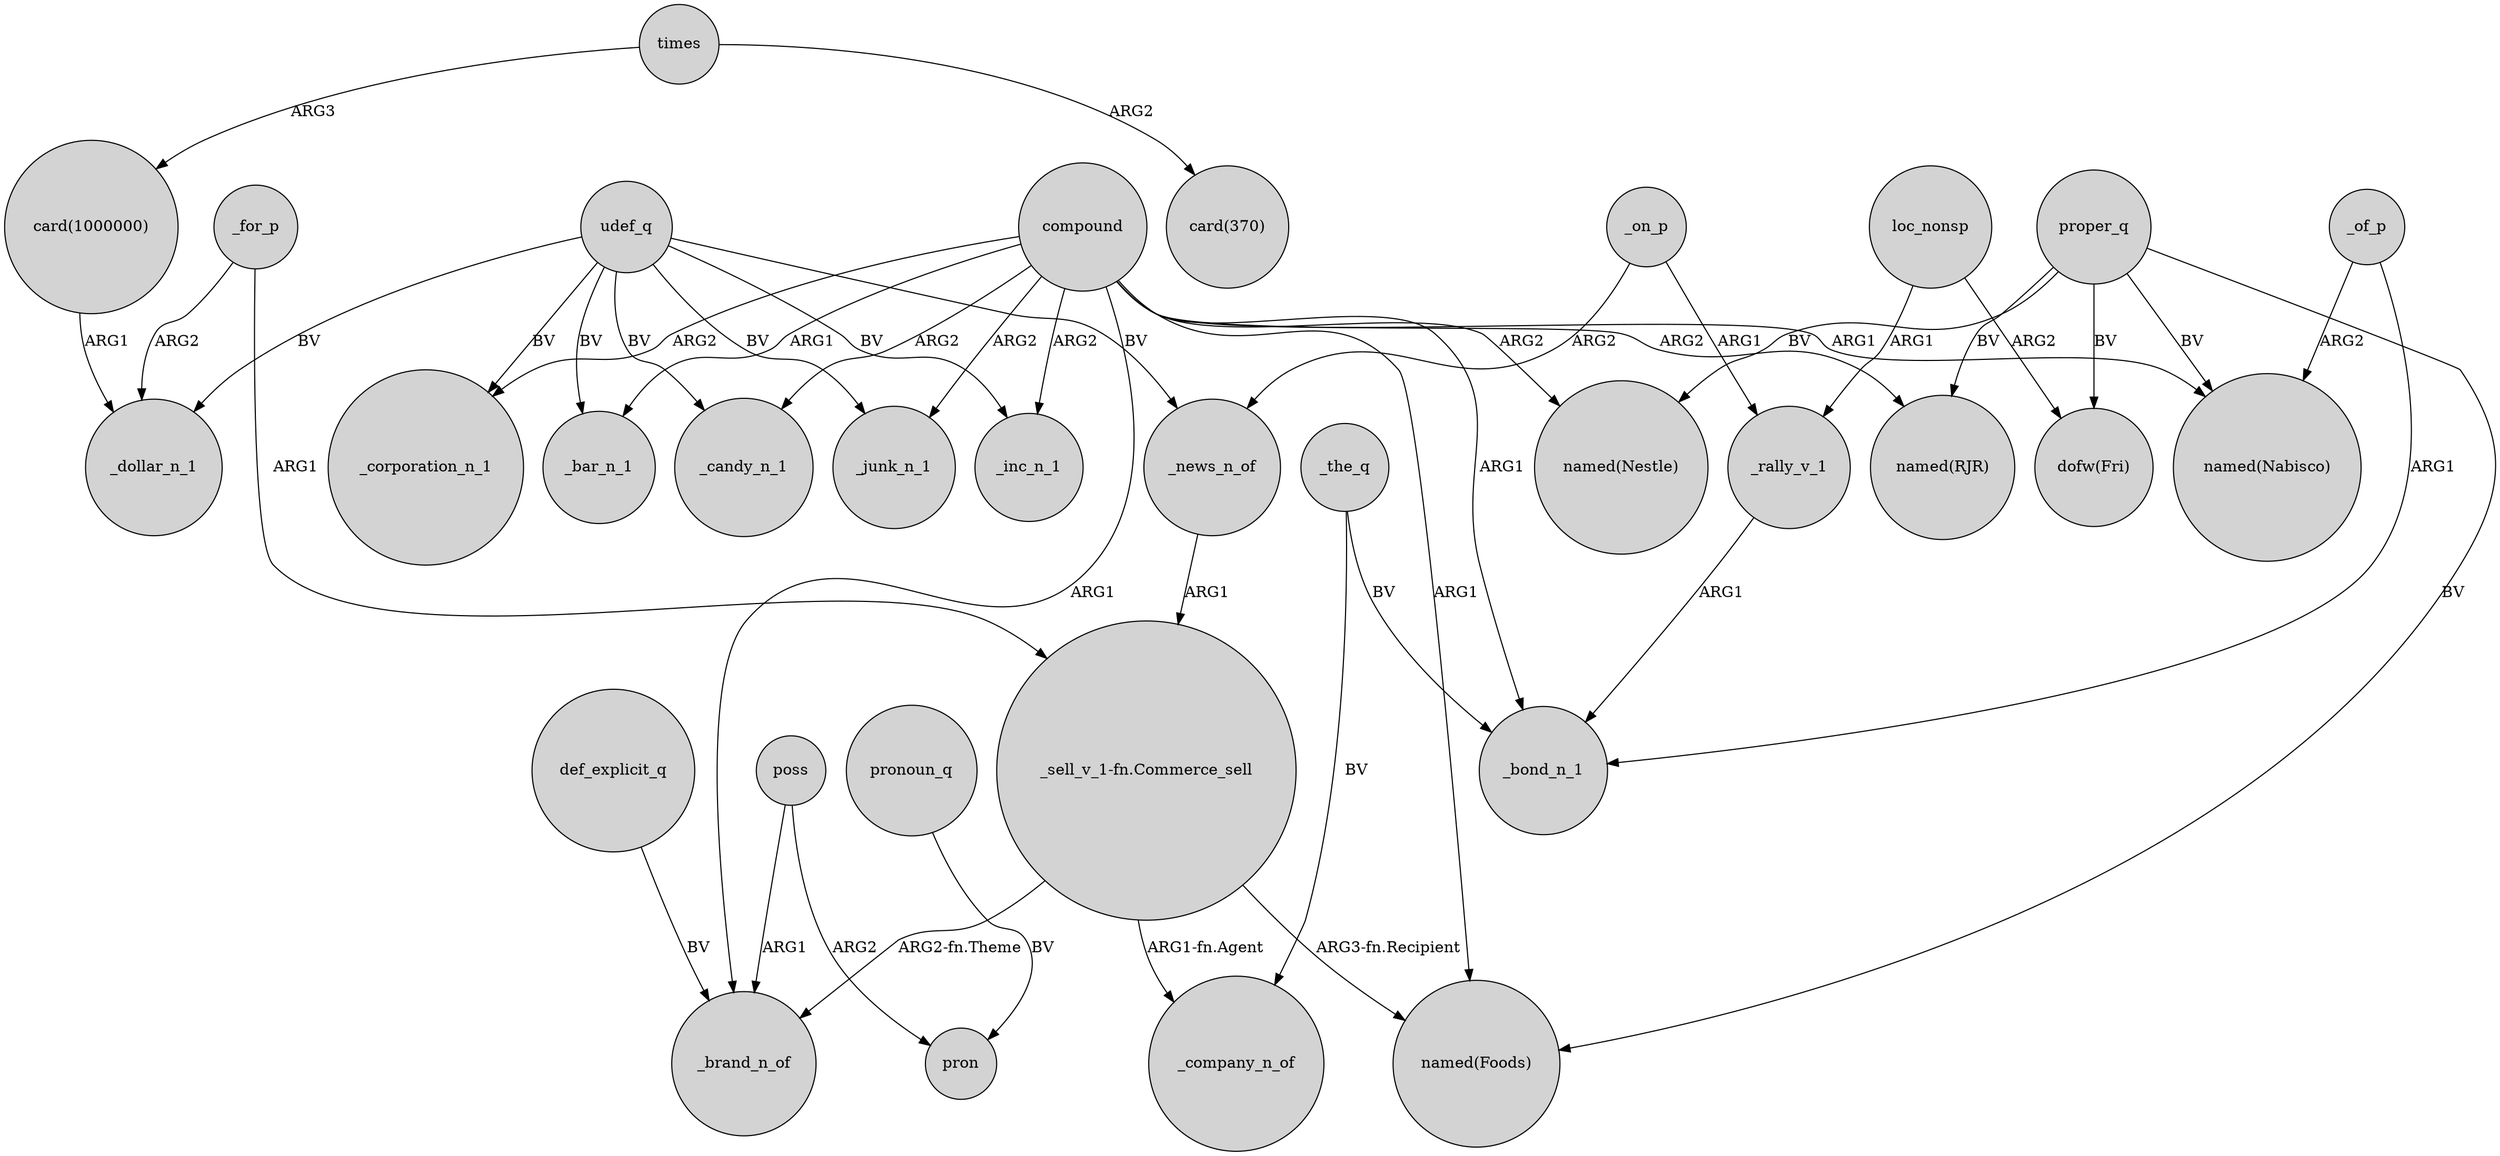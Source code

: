 digraph {
	node [shape=circle style=filled]
	compound -> _bar_n_1 [label=ARG1]
	proper_q -> "named(Nestle)" [label=BV]
	"card(1000000)" -> _dollar_n_1 [label=ARG1]
	proper_q -> "dofw(Fri)" [label=BV]
	_on_p -> _rally_v_1 [label=ARG1]
	udef_q -> _inc_n_1 [label=BV]
	poss -> pron [label=ARG2]
	_for_p -> _dollar_n_1 [label=ARG2]
	proper_q -> "named(RJR)" [label=BV]
	compound -> _brand_n_of [label=ARG1]
	compound -> "named(Nestle)" [label=ARG2]
	compound -> _bond_n_1 [label=ARG1]
	compound -> _corporation_n_1 [label=ARG2]
	"_sell_v_1-fn.Commerce_sell" -> "named(Foods)" [label="ARG3-fn.Recipient"]
	proper_q -> "named(Foods)" [label=BV]
	compound -> _candy_n_1 [label=ARG2]
	udef_q -> _bar_n_1 [label=BV]
	_rally_v_1 -> _bond_n_1 [label=ARG1]
	compound -> _junk_n_1 [label=ARG2]
	loc_nonsp -> "dofw(Fri)" [label=ARG2]
	_the_q -> _company_n_of [label=BV]
	compound -> "named(RJR)" [label=ARG2]
	_of_p -> _bond_n_1 [label=ARG1]
	udef_q -> _junk_n_1 [label=BV]
	_news_n_of -> "_sell_v_1-fn.Commerce_sell" [label=ARG1]
	pronoun_q -> pron [label=BV]
	udef_q -> _corporation_n_1 [label=BV]
	times -> "card(370)" [label=ARG2]
	_of_p -> "named(Nabisco)" [label=ARG2]
	udef_q -> _candy_n_1 [label=BV]
	times -> "card(1000000)" [label=ARG3]
	_the_q -> _bond_n_1 [label=BV]
	compound -> "named(Nabisco)" [label=ARG1]
	"_sell_v_1-fn.Commerce_sell" -> _brand_n_of [label="ARG2-fn.Theme"]
	def_explicit_q -> _brand_n_of [label=BV]
	compound -> "named(Foods)" [label=ARG1]
	_for_p -> "_sell_v_1-fn.Commerce_sell" [label=ARG1]
	loc_nonsp -> _rally_v_1 [label=ARG1]
	_on_p -> _news_n_of [label=ARG2]
	udef_q -> _news_n_of [label=BV]
	proper_q -> "named(Nabisco)" [label=BV]
	compound -> _inc_n_1 [label=ARG2]
	poss -> _brand_n_of [label=ARG1]
	"_sell_v_1-fn.Commerce_sell" -> _company_n_of [label="ARG1-fn.Agent"]
	udef_q -> _dollar_n_1 [label=BV]
}
